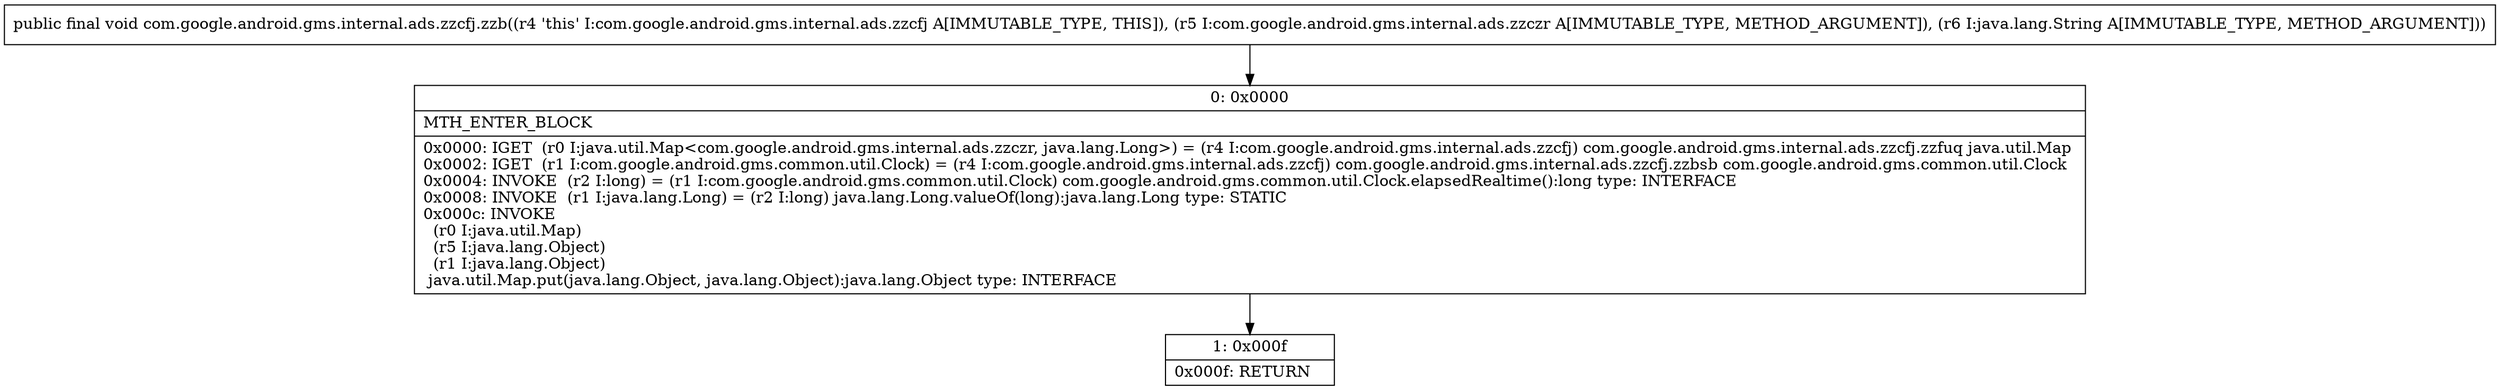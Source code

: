 digraph "CFG forcom.google.android.gms.internal.ads.zzcfj.zzb(Lcom\/google\/android\/gms\/internal\/ads\/zzczr;Ljava\/lang\/String;)V" {
Node_0 [shape=record,label="{0\:\ 0x0000|MTH_ENTER_BLOCK\l|0x0000: IGET  (r0 I:java.util.Map\<com.google.android.gms.internal.ads.zzczr, java.lang.Long\>) = (r4 I:com.google.android.gms.internal.ads.zzcfj) com.google.android.gms.internal.ads.zzcfj.zzfuq java.util.Map \l0x0002: IGET  (r1 I:com.google.android.gms.common.util.Clock) = (r4 I:com.google.android.gms.internal.ads.zzcfj) com.google.android.gms.internal.ads.zzcfj.zzbsb com.google.android.gms.common.util.Clock \l0x0004: INVOKE  (r2 I:long) = (r1 I:com.google.android.gms.common.util.Clock) com.google.android.gms.common.util.Clock.elapsedRealtime():long type: INTERFACE \l0x0008: INVOKE  (r1 I:java.lang.Long) = (r2 I:long) java.lang.Long.valueOf(long):java.lang.Long type: STATIC \l0x000c: INVOKE  \l  (r0 I:java.util.Map)\l  (r5 I:java.lang.Object)\l  (r1 I:java.lang.Object)\l java.util.Map.put(java.lang.Object, java.lang.Object):java.lang.Object type: INTERFACE \l}"];
Node_1 [shape=record,label="{1\:\ 0x000f|0x000f: RETURN   \l}"];
MethodNode[shape=record,label="{public final void com.google.android.gms.internal.ads.zzcfj.zzb((r4 'this' I:com.google.android.gms.internal.ads.zzcfj A[IMMUTABLE_TYPE, THIS]), (r5 I:com.google.android.gms.internal.ads.zzczr A[IMMUTABLE_TYPE, METHOD_ARGUMENT]), (r6 I:java.lang.String A[IMMUTABLE_TYPE, METHOD_ARGUMENT])) }"];
MethodNode -> Node_0;
Node_0 -> Node_1;
}

